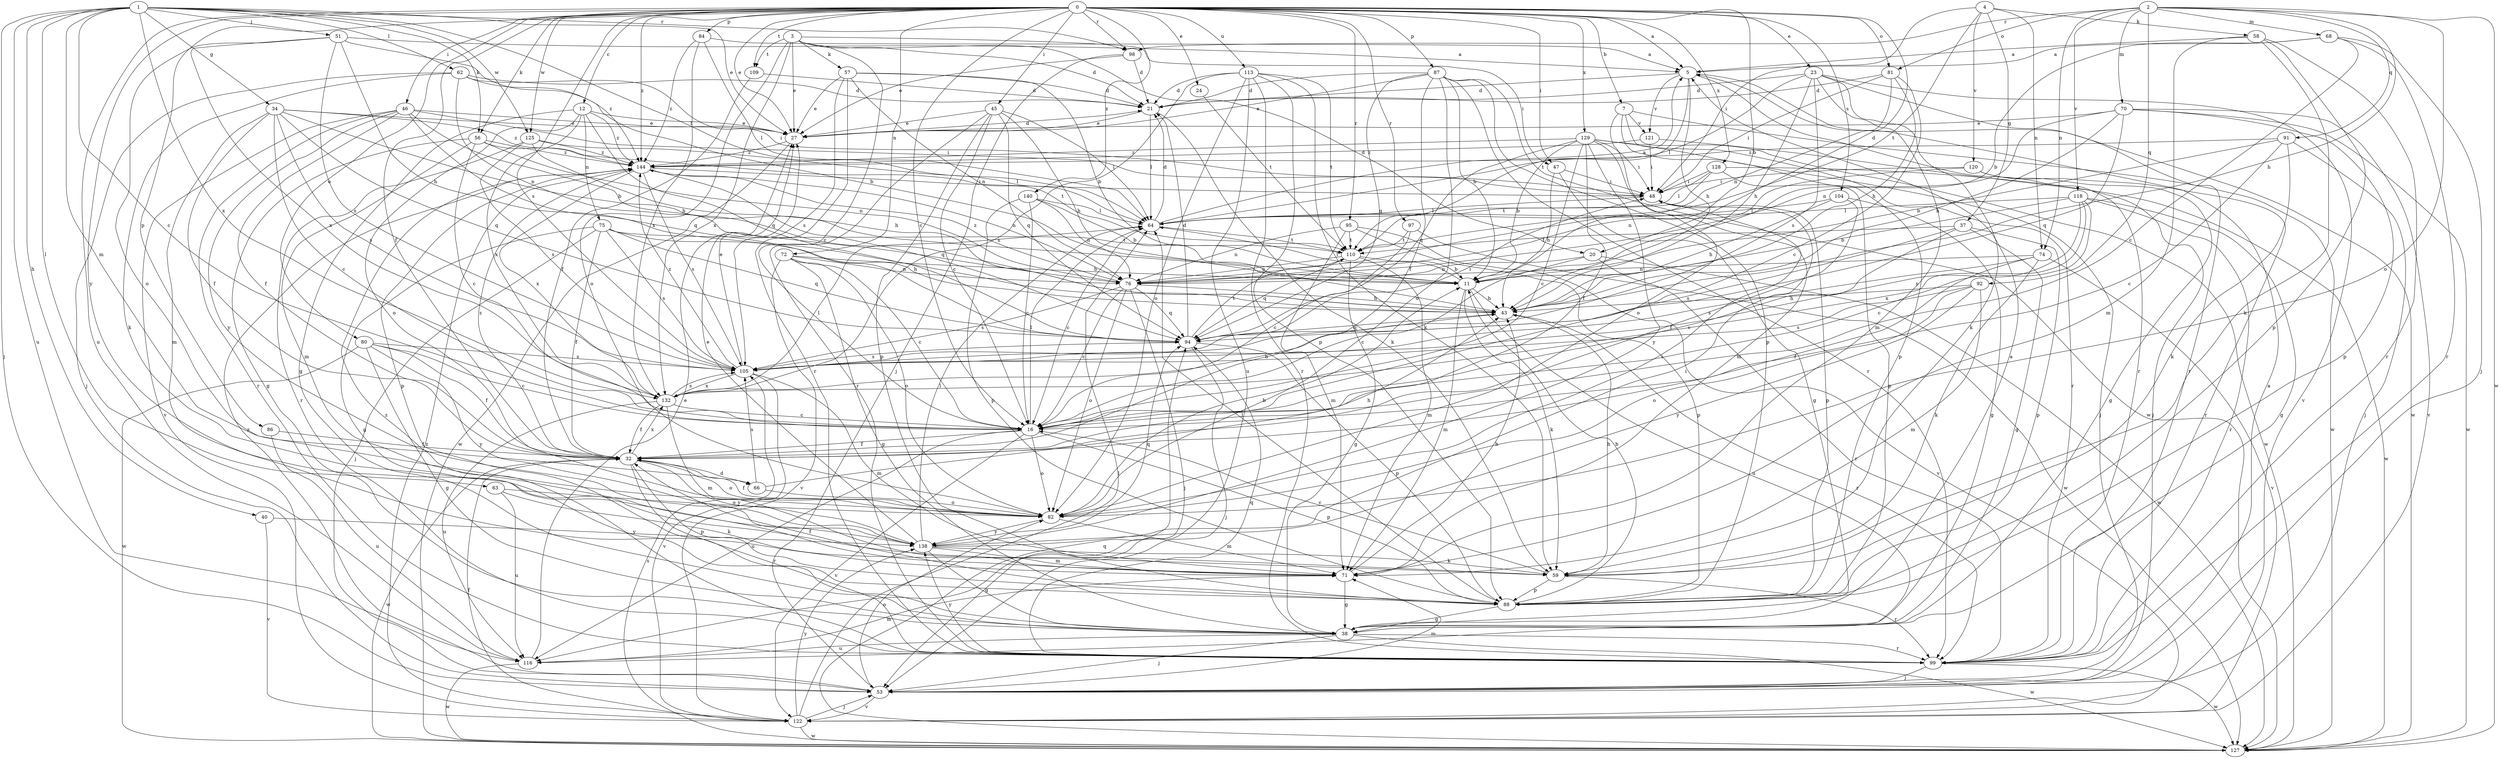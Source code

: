 strict digraph  {
0;
1;
2;
3;
4;
5;
7;
11;
12;
16;
20;
21;
23;
24;
27;
32;
34;
37;
38;
40;
43;
45;
46;
47;
48;
51;
53;
56;
57;
58;
59;
62;
63;
64;
66;
68;
70;
71;
72;
74;
75;
76;
80;
81;
82;
84;
86;
87;
88;
91;
92;
94;
95;
97;
98;
99;
104;
105;
109;
110;
113;
116;
118;
120;
121;
122;
125;
127;
128;
129;
132;
138;
140;
144;
0 -> 5  [label=a];
0 -> 7  [label=b];
0 -> 11  [label=b];
0 -> 12  [label=c];
0 -> 16  [label=c];
0 -> 20  [label=d];
0 -> 23  [label=e];
0 -> 24  [label=e];
0 -> 27  [label=e];
0 -> 32  [label=f];
0 -> 45  [label=i];
0 -> 46  [label=i];
0 -> 47  [label=i];
0 -> 56  [label=k];
0 -> 72  [label=n];
0 -> 80  [label=o];
0 -> 81  [label=o];
0 -> 84  [label=p];
0 -> 86  [label=p];
0 -> 87  [label=p];
0 -> 95  [label=r];
0 -> 97  [label=r];
0 -> 98  [label=r];
0 -> 104  [label=s];
0 -> 105  [label=s];
0 -> 109  [label=t];
0 -> 113  [label=u];
0 -> 116  [label=u];
0 -> 125  [label=w];
0 -> 128  [label=x];
0 -> 129  [label=x];
0 -> 138  [label=y];
0 -> 140  [label=z];
0 -> 144  [label=z];
1 -> 16  [label=c];
1 -> 27  [label=e];
1 -> 34  [label=g];
1 -> 40  [label=h];
1 -> 51  [label=j];
1 -> 53  [label=j];
1 -> 56  [label=k];
1 -> 62  [label=l];
1 -> 63  [label=l];
1 -> 64  [label=l];
1 -> 66  [label=m];
1 -> 98  [label=r];
1 -> 116  [label=u];
1 -> 125  [label=w];
1 -> 132  [label=x];
2 -> 43  [label=h];
2 -> 68  [label=m];
2 -> 70  [label=m];
2 -> 74  [label=n];
2 -> 81  [label=o];
2 -> 82  [label=o];
2 -> 91  [label=q];
2 -> 92  [label=q];
2 -> 98  [label=r];
2 -> 118  [label=v];
2 -> 127  [label=w];
3 -> 16  [label=c];
3 -> 20  [label=d];
3 -> 21  [label=d];
3 -> 27  [label=e];
3 -> 47  [label=i];
3 -> 57  [label=k];
3 -> 82  [label=o];
3 -> 109  [label=t];
3 -> 132  [label=x];
4 -> 37  [label=g];
4 -> 48  [label=i];
4 -> 58  [label=k];
4 -> 74  [label=n];
4 -> 110  [label=t];
4 -> 120  [label=v];
5 -> 21  [label=d];
5 -> 43  [label=h];
5 -> 99  [label=r];
5 -> 110  [label=t];
5 -> 121  [label=v];
5 -> 127  [label=w];
7 -> 82  [label=o];
7 -> 88  [label=p];
7 -> 99  [label=r];
7 -> 121  [label=v];
7 -> 127  [label=w];
11 -> 43  [label=h];
11 -> 59  [label=k];
11 -> 64  [label=l];
11 -> 71  [label=m];
11 -> 116  [label=u];
12 -> 27  [label=e];
12 -> 38  [label=g];
12 -> 75  [label=n];
12 -> 82  [label=o];
12 -> 94  [label=q];
12 -> 132  [label=x];
12 -> 144  [label=z];
16 -> 32  [label=f];
16 -> 64  [label=l];
16 -> 82  [label=o];
16 -> 88  [label=p];
16 -> 116  [label=u];
16 -> 122  [label=v];
20 -> 16  [label=c];
20 -> 76  [label=n];
20 -> 99  [label=r];
20 -> 127  [label=w];
21 -> 27  [label=e];
21 -> 59  [label=k];
21 -> 64  [label=l];
23 -> 21  [label=d];
23 -> 43  [label=h];
23 -> 59  [label=k];
23 -> 64  [label=l];
23 -> 71  [label=m];
23 -> 99  [label=r];
23 -> 105  [label=s];
23 -> 122  [label=v];
24 -> 110  [label=t];
27 -> 21  [label=d];
27 -> 127  [label=w];
27 -> 144  [label=z];
32 -> 82  [label=o];
32 -> 88  [label=p];
32 -> 99  [label=r];
32 -> 127  [label=w];
32 -> 132  [label=x];
32 -> 138  [label=y];
32 -> 144  [label=z];
32 -> 66  [label=d];
34 -> 11  [label=b];
34 -> 16  [label=c];
34 -> 27  [label=e];
34 -> 32  [label=f];
34 -> 71  [label=m];
34 -> 94  [label=q];
34 -> 105  [label=s];
34 -> 144  [label=z];
37 -> 16  [label=c];
37 -> 38  [label=g];
37 -> 88  [label=p];
37 -> 105  [label=s];
37 -> 110  [label=t];
38 -> 5  [label=a];
38 -> 53  [label=j];
38 -> 99  [label=r];
38 -> 116  [label=u];
38 -> 127  [label=w];
40 -> 122  [label=v];
40 -> 138  [label=y];
43 -> 94  [label=q];
43 -> 99  [label=r];
45 -> 16  [label=c];
45 -> 27  [label=e];
45 -> 43  [label=h];
45 -> 64  [label=l];
45 -> 88  [label=p];
45 -> 94  [label=q];
45 -> 99  [label=r];
46 -> 27  [label=e];
46 -> 32  [label=f];
46 -> 43  [label=h];
46 -> 48  [label=i];
46 -> 94  [label=q];
46 -> 99  [label=r];
46 -> 122  [label=v];
46 -> 138  [label=y];
47 -> 38  [label=g];
47 -> 43  [label=h];
47 -> 48  [label=i];
48 -> 64  [label=l];
48 -> 88  [label=p];
51 -> 5  [label=a];
51 -> 43  [label=h];
51 -> 82  [label=o];
51 -> 105  [label=s];
51 -> 132  [label=x];
51 -> 144  [label=z];
53 -> 5  [label=a];
53 -> 71  [label=m];
53 -> 82  [label=o];
53 -> 122  [label=v];
53 -> 144  [label=z];
56 -> 16  [label=c];
56 -> 38  [label=g];
56 -> 71  [label=m];
56 -> 76  [label=n];
56 -> 110  [label=t];
56 -> 144  [label=z];
57 -> 11  [label=b];
57 -> 21  [label=d];
57 -> 27  [label=e];
57 -> 76  [label=n];
57 -> 99  [label=r];
57 -> 105  [label=s];
58 -> 5  [label=a];
58 -> 59  [label=k];
58 -> 71  [label=m];
58 -> 88  [label=p];
58 -> 99  [label=r];
59 -> 16  [label=c];
59 -> 43  [label=h];
59 -> 88  [label=p];
59 -> 99  [label=r];
62 -> 11  [label=b];
62 -> 21  [label=d];
62 -> 48  [label=i];
62 -> 53  [label=j];
62 -> 59  [label=k];
62 -> 76  [label=n];
63 -> 59  [label=k];
63 -> 82  [label=o];
63 -> 116  [label=u];
64 -> 5  [label=a];
64 -> 16  [label=c];
64 -> 21  [label=d];
64 -> 110  [label=t];
66 -> 43  [label=h];
66 -> 82  [label=o];
66 -> 105  [label=s];
68 -> 5  [label=a];
68 -> 11  [label=b];
68 -> 16  [label=c];
68 -> 53  [label=j];
68 -> 99  [label=r];
70 -> 27  [label=e];
70 -> 43  [label=h];
70 -> 76  [label=n];
70 -> 88  [label=p];
70 -> 94  [label=q];
70 -> 122  [label=v];
70 -> 127  [label=w];
71 -> 38  [label=g];
71 -> 43  [label=h];
72 -> 11  [label=b];
72 -> 16  [label=c];
72 -> 38  [label=g];
72 -> 76  [label=n];
72 -> 82  [label=o];
72 -> 122  [label=v];
74 -> 32  [label=f];
74 -> 59  [label=k];
74 -> 76  [label=n];
74 -> 105  [label=s];
74 -> 122  [label=v];
75 -> 32  [label=f];
75 -> 38  [label=g];
75 -> 43  [label=h];
75 -> 53  [label=j];
75 -> 94  [label=q];
75 -> 105  [label=s];
75 -> 110  [label=t];
76 -> 16  [label=c];
76 -> 43  [label=h];
76 -> 53  [label=j];
76 -> 82  [label=o];
76 -> 94  [label=q];
76 -> 105  [label=s];
76 -> 144  [label=z];
80 -> 16  [label=c];
80 -> 32  [label=f];
80 -> 38  [label=g];
80 -> 105  [label=s];
80 -> 127  [label=w];
80 -> 138  [label=y];
81 -> 16  [label=c];
81 -> 21  [label=d];
81 -> 43  [label=h];
81 -> 48  [label=i];
81 -> 76  [label=n];
82 -> 11  [label=b];
82 -> 32  [label=f];
82 -> 48  [label=i];
82 -> 71  [label=m];
82 -> 138  [label=y];
84 -> 5  [label=a];
84 -> 64  [label=l];
84 -> 132  [label=x];
84 -> 144  [label=z];
86 -> 32  [label=f];
86 -> 116  [label=u];
87 -> 11  [label=b];
87 -> 21  [label=d];
87 -> 27  [label=e];
87 -> 32  [label=f];
87 -> 82  [label=o];
87 -> 88  [label=p];
87 -> 94  [label=q];
87 -> 99  [label=r];
87 -> 127  [label=w];
88 -> 11  [label=b];
88 -> 32  [label=f];
88 -> 38  [label=g];
88 -> 64  [label=l];
91 -> 11  [label=b];
91 -> 16  [label=c];
91 -> 53  [label=j];
91 -> 59  [label=k];
91 -> 144  [label=z];
92 -> 43  [label=h];
92 -> 71  [label=m];
92 -> 82  [label=o];
92 -> 105  [label=s];
92 -> 138  [label=y];
94 -> 21  [label=d];
94 -> 48  [label=i];
94 -> 53  [label=j];
94 -> 88  [label=p];
94 -> 105  [label=s];
94 -> 110  [label=t];
95 -> 71  [label=m];
95 -> 76  [label=n];
95 -> 88  [label=p];
95 -> 110  [label=t];
95 -> 122  [label=v];
97 -> 16  [label=c];
97 -> 110  [label=t];
97 -> 127  [label=w];
98 -> 21  [label=d];
98 -> 27  [label=e];
98 -> 53  [label=j];
99 -> 53  [label=j];
99 -> 94  [label=q];
99 -> 127  [label=w];
99 -> 138  [label=y];
99 -> 144  [label=z];
104 -> 32  [label=f];
104 -> 38  [label=g];
104 -> 43  [label=h];
104 -> 64  [label=l];
105 -> 27  [label=e];
105 -> 71  [label=m];
105 -> 122  [label=v];
105 -> 132  [label=x];
105 -> 144  [label=z];
109 -> 21  [label=d];
109 -> 32  [label=f];
110 -> 11  [label=b];
110 -> 38  [label=g];
110 -> 71  [label=m];
110 -> 76  [label=n];
110 -> 94  [label=q];
113 -> 21  [label=d];
113 -> 59  [label=k];
113 -> 82  [label=o];
113 -> 88  [label=p];
113 -> 99  [label=r];
113 -> 110  [label=t];
113 -> 116  [label=u];
113 -> 132  [label=x];
116 -> 27  [label=e];
116 -> 71  [label=m];
116 -> 127  [label=w];
118 -> 11  [label=b];
118 -> 16  [label=c];
118 -> 38  [label=g];
118 -> 64  [label=l];
118 -> 99  [label=r];
118 -> 105  [label=s];
118 -> 132  [label=x];
120 -> 38  [label=g];
120 -> 48  [label=i];
120 -> 76  [label=n];
120 -> 99  [label=r];
121 -> 48  [label=i];
121 -> 53  [label=j];
121 -> 144  [label=z];
122 -> 32  [label=f];
122 -> 53  [label=j];
122 -> 64  [label=l];
122 -> 127  [label=w];
122 -> 138  [label=y];
122 -> 144  [label=z];
125 -> 43  [label=h];
125 -> 64  [label=l];
125 -> 99  [label=r];
125 -> 105  [label=s];
125 -> 144  [label=z];
127 -> 94  [label=q];
127 -> 105  [label=s];
128 -> 48  [label=i];
128 -> 64  [label=l];
128 -> 88  [label=p];
128 -> 110  [label=t];
128 -> 127  [label=w];
129 -> 11  [label=b];
129 -> 16  [label=c];
129 -> 32  [label=f];
129 -> 48  [label=i];
129 -> 53  [label=j];
129 -> 71  [label=m];
129 -> 94  [label=q];
129 -> 127  [label=w];
129 -> 138  [label=y];
129 -> 144  [label=z];
132 -> 16  [label=c];
132 -> 32  [label=f];
132 -> 43  [label=h];
132 -> 64  [label=l];
132 -> 71  [label=m];
132 -> 105  [label=s];
132 -> 116  [label=u];
138 -> 27  [label=e];
138 -> 38  [label=g];
138 -> 48  [label=i];
138 -> 59  [label=k];
138 -> 64  [label=l];
138 -> 71  [label=m];
138 -> 94  [label=q];
140 -> 11  [label=b];
140 -> 16  [label=c];
140 -> 64  [label=l];
140 -> 76  [label=n];
140 -> 88  [label=p];
144 -> 48  [label=i];
144 -> 76  [label=n];
144 -> 88  [label=p];
144 -> 94  [label=q];
144 -> 105  [label=s];
144 -> 132  [label=x];
}
